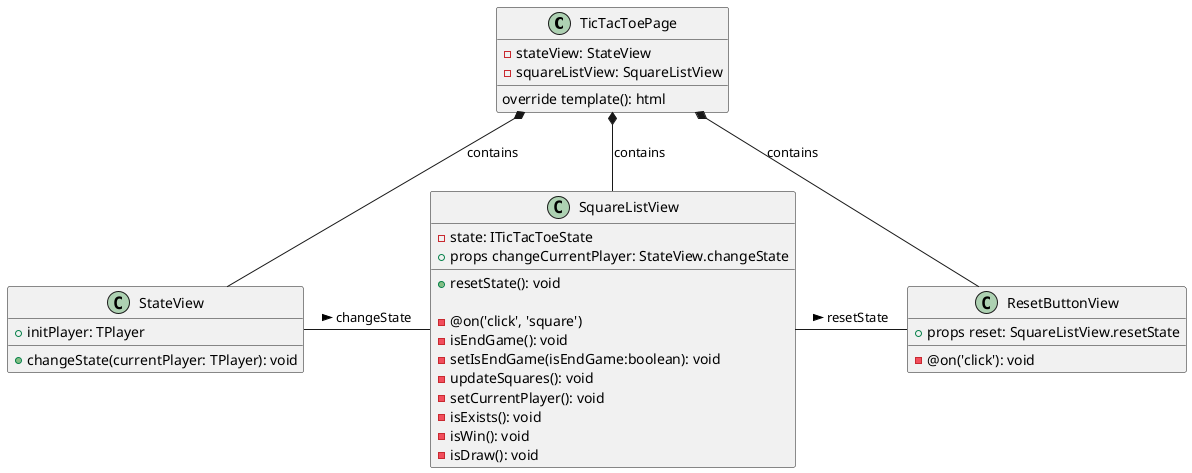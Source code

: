 @startuml

Class TicTacToePage {
    -stateView: StateView
    -squareListView: SquareListView

    override template(): html
}

Class StateView {
    +initPlayer: TPlayer
    +changeState(currentPlayer: TPlayer): void
}
Class SquareListView {
    -state: ITicTacToeState
    +props changeCurrentPlayer: StateView.changeState

    +resetState(): void

    -@on('click', 'square')
    -isEndGame(): void
    -setIsEndGame(isEndGame:boolean): void
    -updateSquares(): void
    -setCurrentPlayer(): void
    -isExists(): void
    -isWin(): void
    -isDraw(): void
}

Class ResetButtonView {
    +props reset: SquareListView.resetState

    -@on('click'): void
}


TicTacToePage *-- StateView : contains
TicTacToePage *-- SquareListView : contains
TicTacToePage *-- ResetButtonView : contains

StateView - SquareListView : changeState >
SquareListView - ResetButtonView : resetState >




@enduml